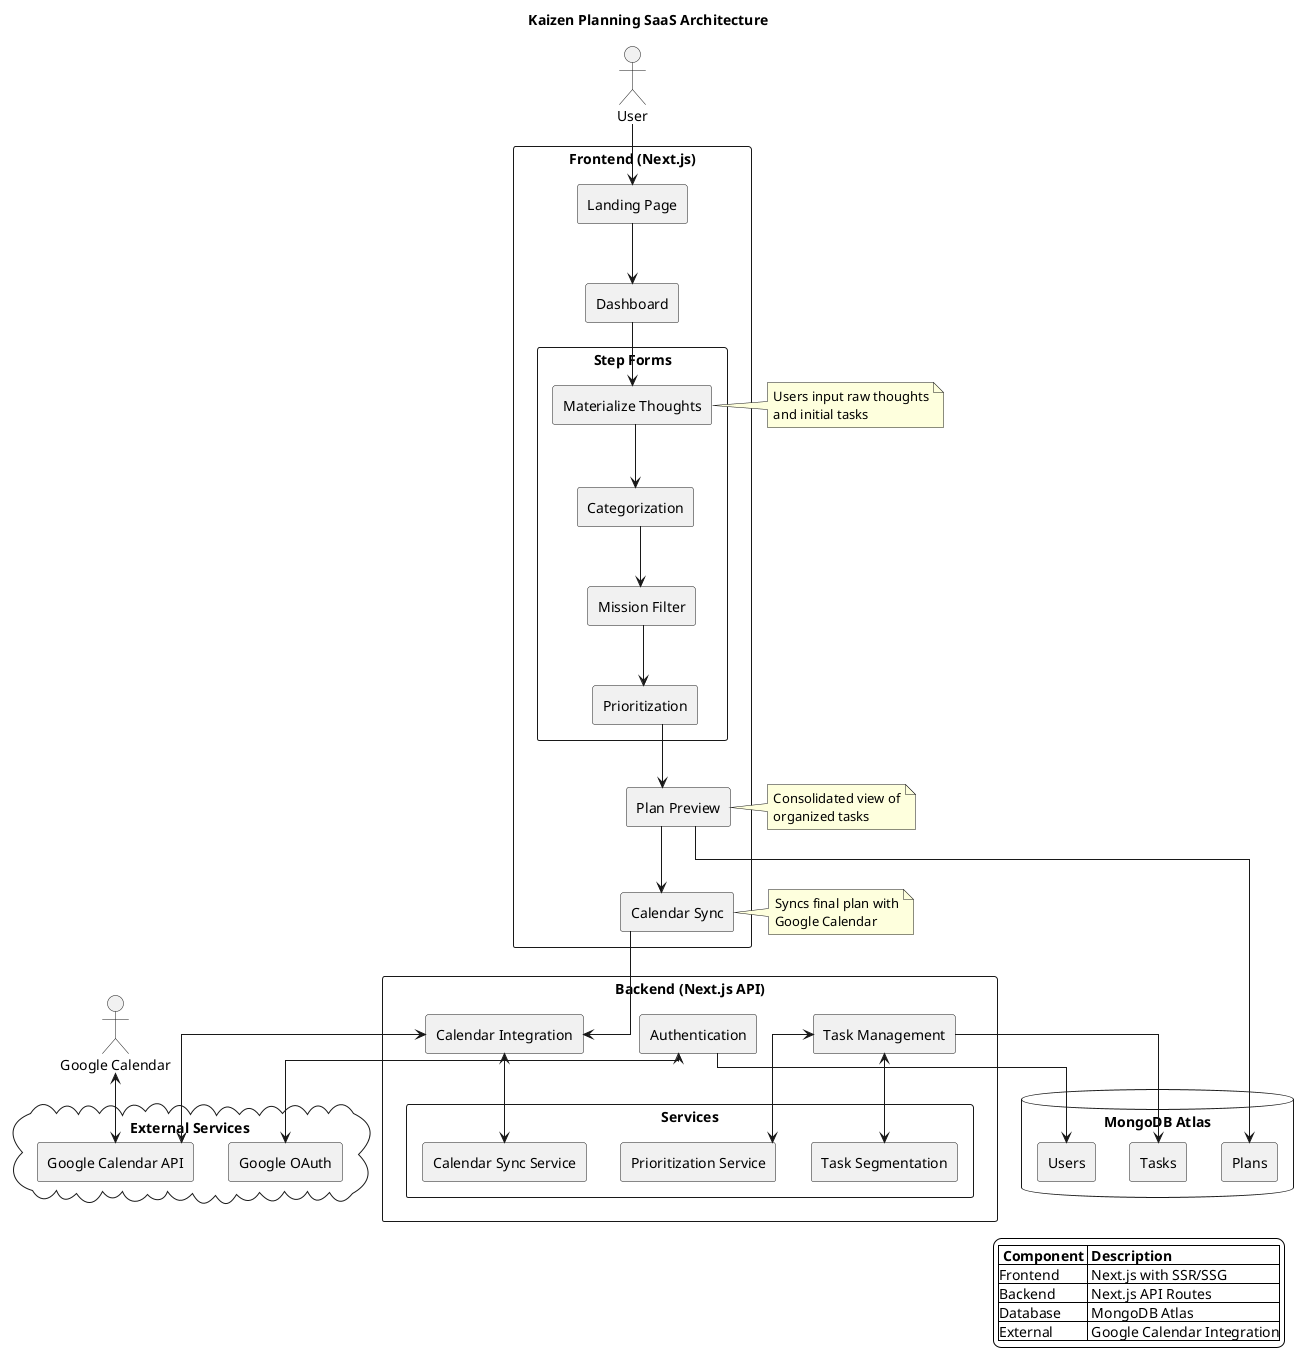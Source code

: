 @startuml Kaizen Planning SaaS Architecture

' Styling
skinparam componentStyle rectangle
skinparam packageStyle rectangle
skinparam backgroundColor white
skinparam linetype ortho

' Title
title Kaizen Planning SaaS Architecture

' Actors
actor User
actor "Google Calendar" as GCal

' Main Components
package "Frontend (Next.js)" {
    component "Landing Page" as Landing
    component "Dashboard" as Dashboard
    
    package "Step Forms" {
        component "Materialize Thoughts" as Form1
        component "Categorization" as Form2
        component "Mission Filter" as Form3
        component "Prioritization" as Form4
    }
    
    component "Plan Preview" as Preview
    component "Calendar Sync" as CalSync
}

package "Backend (Next.js API)" {
    component "Authentication" as Auth
    component "Task Management" as TaskMgmt
    component "Calendar Integration" as CalInt
    
    package "Services" {
        component "Task Segmentation" as TaskSeg
        component "Prioritization Service" as PrioSrv
        component "Calendar Sync Service" as CalSrv
    }
}

database "MongoDB Atlas" {
    component "Users" as Users
    component "Tasks" as Tasks
    component "Plans" as Plans
}

' External Services
cloud "External Services" {
    component "Google OAuth" as GOAuth
    component "Google Calendar API" as GCalAPI
}

' Relationships and Flows
User --> Landing
Landing --> Dashboard
Dashboard --> Form1
Form1 --> Form2
Form2 --> Form3
Form3 --> Form4
Form4 --> Preview
Preview --> CalSync

' Backend Connections
Auth <--> GOAuth
CalInt <--> GCalAPI
TaskMgmt <--> TaskSeg
TaskMgmt <--> PrioSrv
CalInt <--> CalSrv

' Database Connections
TaskMgmt --> Tasks
Auth --> Users
Preview --> Plans

' External Service Connections
CalSync --> CalInt
GCal <--> GCalAPI

' Data Flow Notes
note right of Form1
  Users input raw thoughts
  and initial tasks
end note

note right of Preview
  Consolidated view of
  organized tasks
end note

note right of CalSync
  Syncs final plan with
  Google Calendar
end note

' Legend
legend right
  |= Component |= Description |
  |Frontend| Next.js with SSR/SSG|
  |Backend| Next.js API Routes|
  |Database| MongoDB Atlas|
  |External| Google Calendar Integration|
endlegend

@enduml 